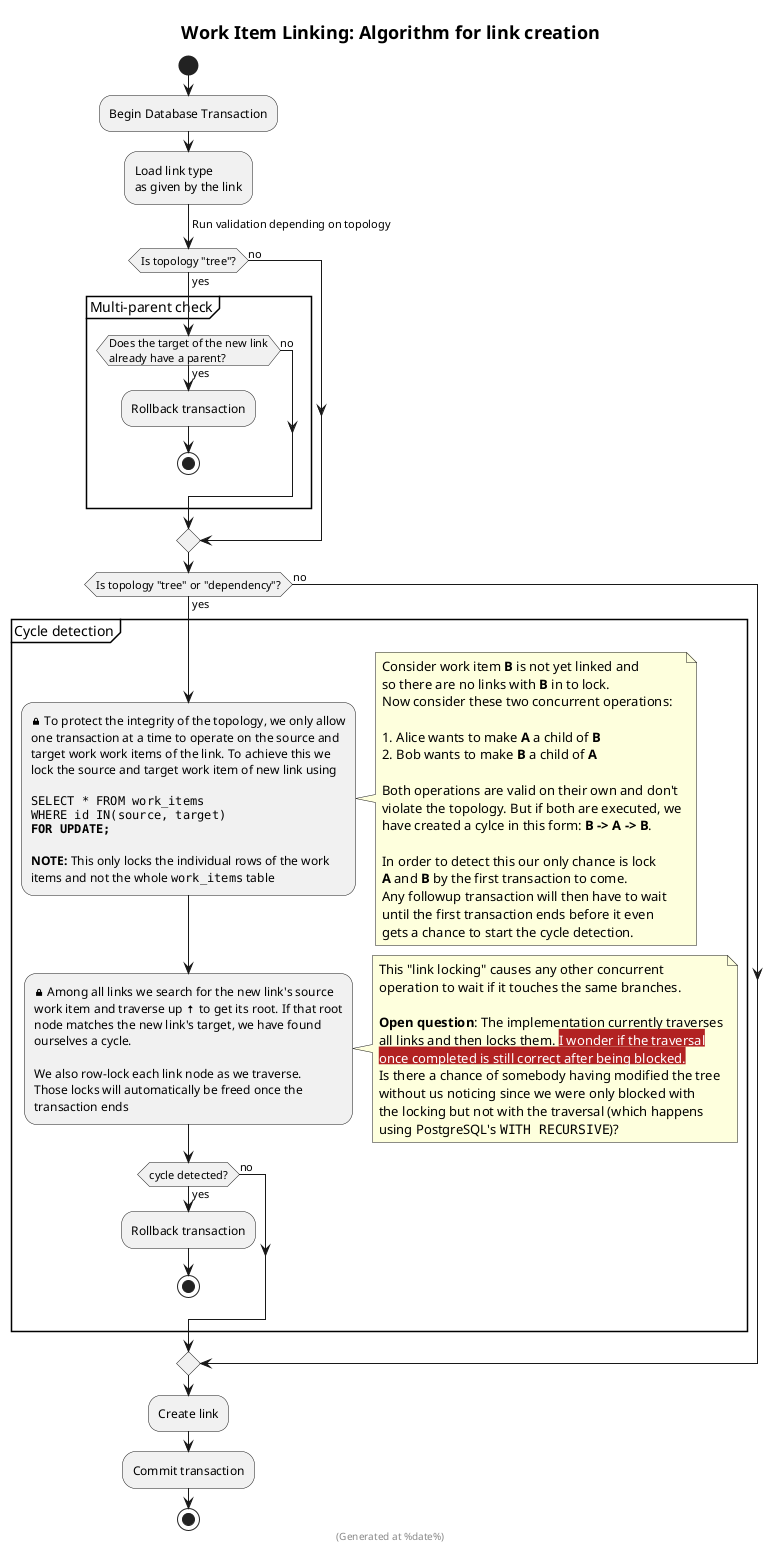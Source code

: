 @startuml

' This is a PlantUML activity diagram.
' To generate a PNG diagram from this file follow these steps:
' $ wget -o plantuml.jar http://sourceforge.net/projects/plantuml/files/plantuml.jar/download
' $ java -jar plantuml.jar -verbose link_creation.puml

skinparam titleBorderRoundCorner 15
skinparam titleBorderThickness 2
skinparam monochrome false

title 
    = Work Item Linking: Algorithm for link creation
end title

footer
(Generated at %date%)
end footer

start
:Begin Database Transaction;
:Load link type
as given by the link;
->Run validation depending on topology;


if (Is topology "tree"?) then (yes)
    partition "Multi-parent check" {        
        if (Does the target of the new link\nalready have a parent?) then (yes)
            :Rollback transaction;
            stop
        else (no)
        endif    
    }
else (no)
endif


if (Is topology "tree" or "dependency"?) then (yes)
    partition "Cycle detection" {
        :<&lock-locked> To protect the integrity of the topology, we only allow
        one transaction at a time to operate on the source and
        target work work items of the link. To achieve this we
        lock the source and target work item of new link using

        ""SELECT * FROM work_items""
        ""WHERE id IN(source, target)""
        **""FOR UPDATE;""**

        **NOTE:** This only locks the individual rows of the work
        items and not the whole ""work_items"" table;
        note right
            Consider work item **B** is not yet linked and
            so there are no links with **B** in to lock.
            Now consider these two concurrent operations:

            # Alice wants to make **A** a child of **B**
            # Bob wants to make **B** a child of **A**

            Both operations are valid on their own and don't
            violate the topology. But if both are executed, we
            have created a cylce in this form: **B -> A -> B**.

            In order to detect this our only chance is lock
            **A** and **B** by the first transaction to come.
            Any followup transaction will then have to wait
            until the first transaction ends before it even
            gets a chance to start the cycle detection.
        end note
        
        :<&lock-locked> Among all links we search for the new link's source
        work item and traverse up <&arrow-top> to get its root. If that root
        node matches the new link's target, we have found
        ourselves a cycle.

        We also row-lock each link node as we traverse.
        Those locks will automatically be freed once the
        transaction ends;
        note right
            This "link locking" causes any other concurrent
            operation to wait if it touches the same branches.

            **Open question**: The implementation currently traverses
            all links and then locks them. <back:FireBrick><color:white>I wonder if the traversal
            <back:FireBrick><color:white>once completed is still correct after being blocked.
            Is there a chance of somebody having modified the tree
            without us noticing since we were only blocked with
            the locking but not with the traversal (which happens
            using PostgreSQL's ""WITH RECURSIVE"")?
        end note

        if (cycle detected?) then (yes)
            :Rollback transaction;
            stop
        else (no)
        endif
    }
else (no)    
endif

:Create link;
:Commit transaction;

stop

@enduml